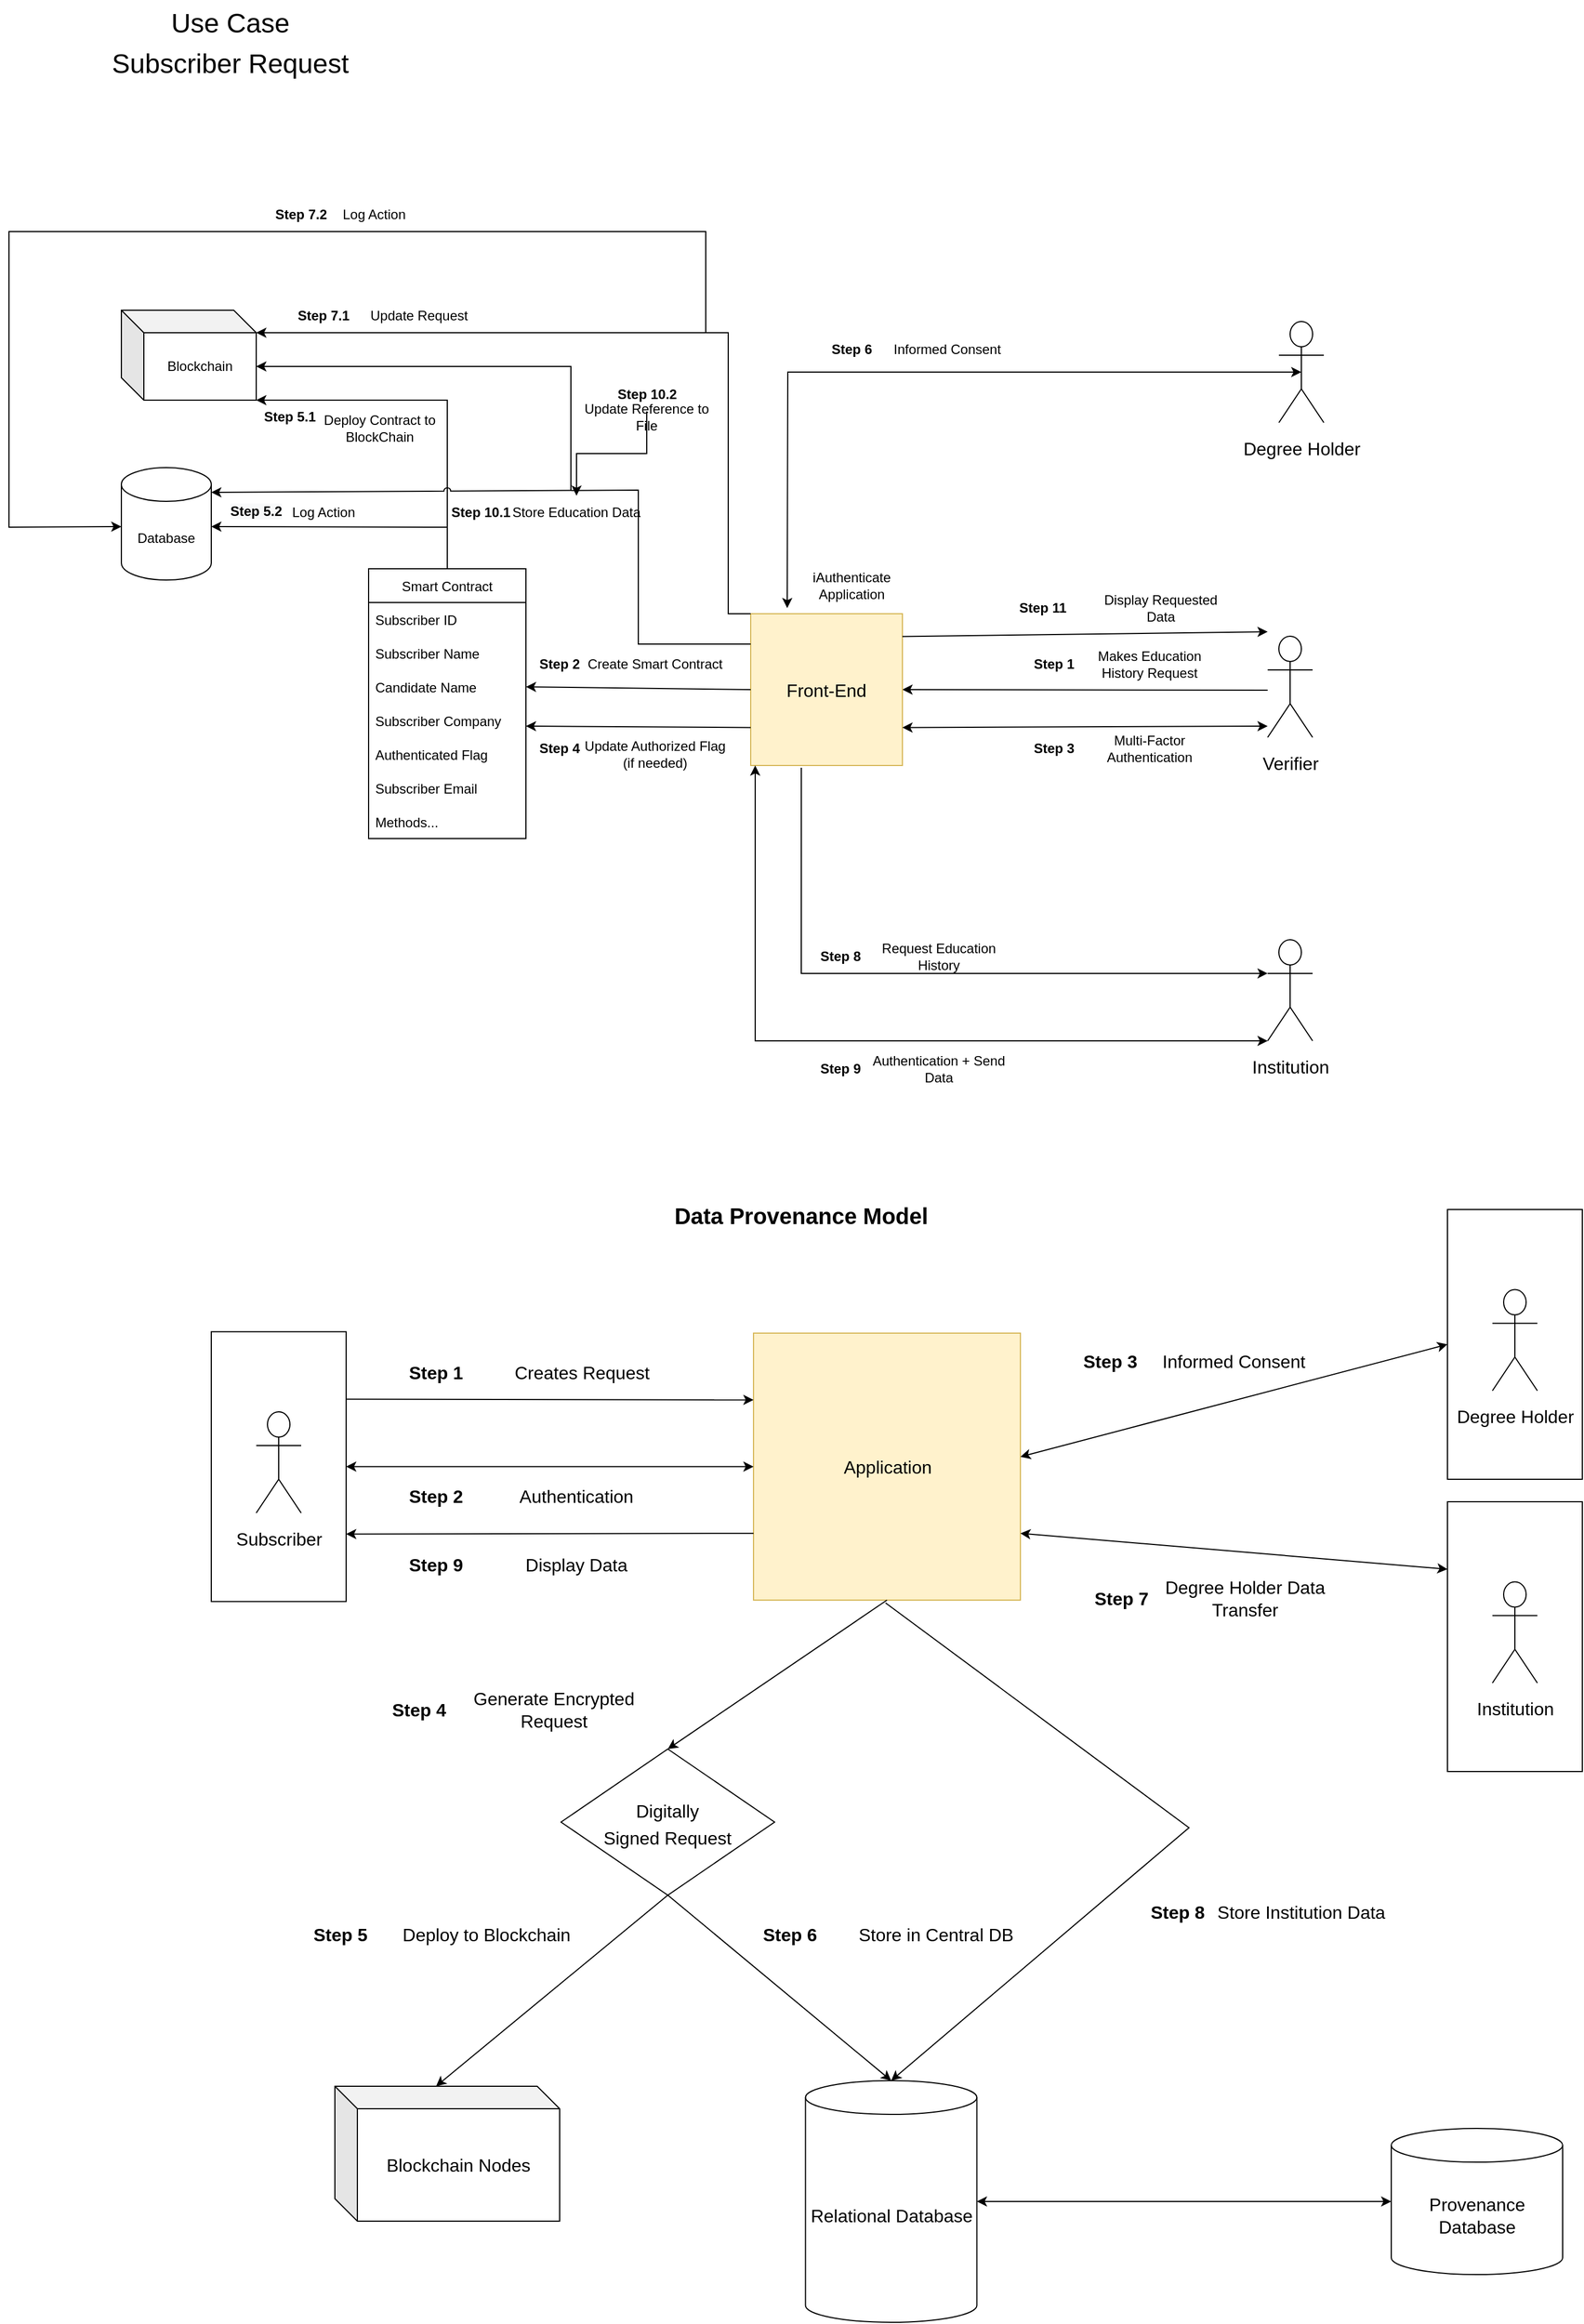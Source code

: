 <mxfile version="15.7.4" type="github">
  <diagram id="Ow-y5KdhZIAKM9fns4OR" name="Page-1">
    <mxGraphModel dx="3220" dy="2423" grid="1" gridSize="10" guides="1" tooltips="1" connect="1" arrows="1" fold="1" page="1" pageScale="1" pageWidth="850" pageHeight="1100" math="0" shadow="0">
      <root>
        <mxCell id="0" />
        <mxCell id="1" parent="0" />
        <mxCell id="UBKyX6ONuDjWLg3V_zT5-3" value="&lt;font style=&quot;font-size: 24px&quot;&gt;Use Case Subscriber Request&lt;/font&gt;" style="text;html=1;strokeColor=none;fillColor=none;align=center;verticalAlign=middle;whiteSpace=wrap;rounded=0;fontSize=30;fontColor=default;" parent="1" vertex="1">
          <mxGeometry x="-247.5" y="-410" width="227.5" height="40" as="geometry" />
        </mxCell>
        <mxCell id="UBKyX6ONuDjWLg3V_zT5-4" value="&lt;font style=&quot;font-size: 16px&quot;&gt;Verifier&lt;br&gt;&lt;br&gt;&lt;/font&gt;" style="shape=umlActor;verticalLabelPosition=bottom;verticalAlign=top;html=1;outlineConnect=0;fontSize=24;fillColor=default;strokeColor=default;fontColor=default;" parent="1" vertex="1">
          <mxGeometry x="790" y="140" width="40" height="90" as="geometry" />
        </mxCell>
        <mxCell id="UBKyX6ONuDjWLg3V_zT5-6" value="" style="endArrow=classic;html=1;rounded=0;fontSize=16;entryX=1;entryY=0.5;entryDx=0;entryDy=0;strokeColor=default;labelBackgroundColor=default;fontColor=default;" parent="1" target="UBKyX6ONuDjWLg3V_zT5-8" edge="1">
          <mxGeometry width="50" height="50" relative="1" as="geometry">
            <mxPoint x="790" y="188" as="sourcePoint" />
            <mxPoint x="570" y="180" as="targetPoint" />
          </mxGeometry>
        </mxCell>
        <mxCell id="UBKyX6ONuDjWLg3V_zT5-8" value="Front-End" style="whiteSpace=wrap;html=1;aspect=fixed;fontSize=16;fillColor=#fff2cc;strokeColor=#d6b656;fontColor=default;" parent="1" vertex="1">
          <mxGeometry x="330" y="120" width="135" height="135" as="geometry" />
        </mxCell>
        <mxCell id="UBKyX6ONuDjWLg3V_zT5-11" value="iAuthenticate Application" style="text;html=1;strokeColor=none;fillColor=none;align=center;verticalAlign=middle;whiteSpace=wrap;rounded=0;fontSize=12;fontColor=default;" parent="1" vertex="1">
          <mxGeometry x="370" y="80" width="100" height="30" as="geometry" />
        </mxCell>
        <mxCell id="UBKyX6ONuDjWLg3V_zT5-12" value="&lt;b&gt;Step 1&lt;/b&gt;" style="text;html=1;strokeColor=none;fillColor=none;align=center;verticalAlign=middle;whiteSpace=wrap;rounded=0;fontSize=12;fontColor=default;" parent="1" vertex="1">
          <mxGeometry x="570" y="150" width="60" height="30" as="geometry" />
        </mxCell>
        <mxCell id="UBKyX6ONuDjWLg3V_zT5-14" value="Makes Education History Request" style="text;html=1;strokeColor=none;fillColor=none;align=center;verticalAlign=middle;whiteSpace=wrap;rounded=0;fontSize=12;fontColor=default;" parent="1" vertex="1">
          <mxGeometry x="620" y="150" width="130" height="30" as="geometry" />
        </mxCell>
        <mxCell id="UBKyX6ONuDjWLg3V_zT5-17" value="" style="endArrow=classic;startArrow=classic;html=1;rounded=0;fontSize=12;exitX=1;exitY=0.75;exitDx=0;exitDy=0;strokeColor=default;labelBackgroundColor=default;fontColor=default;" parent="1" source="UBKyX6ONuDjWLg3V_zT5-8" edge="1">
          <mxGeometry width="50" height="50" relative="1" as="geometry">
            <mxPoint x="410" y="240" as="sourcePoint" />
            <mxPoint x="790" y="220" as="targetPoint" />
          </mxGeometry>
        </mxCell>
        <mxCell id="UBKyX6ONuDjWLg3V_zT5-21" value="&lt;b&gt;Step 3&lt;/b&gt;" style="text;html=1;strokeColor=none;fillColor=none;align=center;verticalAlign=middle;whiteSpace=wrap;rounded=0;fontSize=12;" parent="1" vertex="1">
          <mxGeometry x="570" y="225" width="60" height="30" as="geometry" />
        </mxCell>
        <mxCell id="UBKyX6ONuDjWLg3V_zT5-22" value="Multi-Factor Authentication" style="text;html=1;strokeColor=none;fillColor=none;align=center;verticalAlign=middle;whiteSpace=wrap;rounded=0;fontSize=12;" parent="1" vertex="1">
          <mxGeometry x="620" y="225" width="130" height="30" as="geometry" />
        </mxCell>
        <mxCell id="UBKyX6ONuDjWLg3V_zT5-32" value="Smart Contract" style="swimlane;fontStyle=0;childLayout=stackLayout;horizontal=1;startSize=30;horizontalStack=0;resizeParent=1;resizeParentMax=0;resizeLast=0;collapsible=1;marginBottom=0;fontSize=12;fontColor=default;" parent="1" vertex="1">
          <mxGeometry x="-10" y="80" width="140" height="240" as="geometry" />
        </mxCell>
        <mxCell id="UBKyX6ONuDjWLg3V_zT5-33" value="Subscriber ID" style="text;strokeColor=none;fillColor=none;align=left;verticalAlign=middle;spacingLeft=4;spacingRight=4;overflow=hidden;points=[[0,0.5],[1,0.5]];portConstraint=eastwest;rotatable=0;fontSize=12;" parent="UBKyX6ONuDjWLg3V_zT5-32" vertex="1">
          <mxGeometry y="30" width="140" height="30" as="geometry" />
        </mxCell>
        <mxCell id="UBKyX6ONuDjWLg3V_zT5-34" value="Subscriber Name" style="text;strokeColor=none;fillColor=none;align=left;verticalAlign=middle;spacingLeft=4;spacingRight=4;overflow=hidden;points=[[0,0.5],[1,0.5]];portConstraint=eastwest;rotatable=0;fontSize=12;" parent="UBKyX6ONuDjWLg3V_zT5-32" vertex="1">
          <mxGeometry y="60" width="140" height="30" as="geometry" />
        </mxCell>
        <mxCell id="UBKyX6ONuDjWLg3V_zT5-36" value="Candidate Name" style="text;strokeColor=none;fillColor=none;align=left;verticalAlign=middle;spacingLeft=4;spacingRight=4;overflow=hidden;points=[[0,0.5],[1,0.5]];portConstraint=eastwest;rotatable=0;fontSize=12;" parent="UBKyX6ONuDjWLg3V_zT5-32" vertex="1">
          <mxGeometry y="90" width="140" height="30" as="geometry" />
        </mxCell>
        <mxCell id="UBKyX6ONuDjWLg3V_zT5-37" value="Subscriber Company" style="text;strokeColor=none;fillColor=none;align=left;verticalAlign=middle;spacingLeft=4;spacingRight=4;overflow=hidden;points=[[0,0.5],[1,0.5]];portConstraint=eastwest;rotatable=0;fontSize=12;" parent="UBKyX6ONuDjWLg3V_zT5-32" vertex="1">
          <mxGeometry y="120" width="140" height="30" as="geometry" />
        </mxCell>
        <mxCell id="UBKyX6ONuDjWLg3V_zT5-47" value="Authenticated Flag" style="text;strokeColor=none;fillColor=none;align=left;verticalAlign=middle;spacingLeft=4;spacingRight=4;overflow=hidden;points=[[0,0.5],[1,0.5]];portConstraint=eastwest;rotatable=0;fontSize=12;" parent="UBKyX6ONuDjWLg3V_zT5-32" vertex="1">
          <mxGeometry y="150" width="140" height="30" as="geometry" />
        </mxCell>
        <mxCell id="7JF351gEs1DJqZIamxgW-1" value="Subscriber Email" style="text;strokeColor=none;fillColor=none;align=left;verticalAlign=middle;spacingLeft=4;spacingRight=4;overflow=hidden;points=[[0,0.5],[1,0.5]];portConstraint=eastwest;rotatable=0;fontSize=12;fontColor=default;" parent="UBKyX6ONuDjWLg3V_zT5-32" vertex="1">
          <mxGeometry y="180" width="140" height="30" as="geometry" />
        </mxCell>
        <mxCell id="UBKyX6ONuDjWLg3V_zT5-38" value="Methods..." style="text;strokeColor=none;fillColor=none;align=left;verticalAlign=middle;spacingLeft=4;spacingRight=4;overflow=hidden;points=[[0,0.5],[1,0.5]];portConstraint=eastwest;rotatable=0;fontSize=12;fontColor=default;" parent="UBKyX6ONuDjWLg3V_zT5-32" vertex="1">
          <mxGeometry y="210" width="140" height="30" as="geometry" />
        </mxCell>
        <mxCell id="UBKyX6ONuDjWLg3V_zT5-39" value="" style="endArrow=classic;html=1;rounded=0;fontSize=16;entryX=1;entryY=0.5;entryDx=0;entryDy=0;exitX=0;exitY=0.5;exitDx=0;exitDy=0;strokeColor=default;labelBackgroundColor=default;fontColor=default;" parent="1" source="UBKyX6ONuDjWLg3V_zT5-8" target="UBKyX6ONuDjWLg3V_zT5-36" edge="1">
          <mxGeometry width="50" height="50" relative="1" as="geometry">
            <mxPoint x="315" y="185" as="sourcePoint" />
            <mxPoint x="130" y="200" as="targetPoint" />
          </mxGeometry>
        </mxCell>
        <mxCell id="UBKyX6ONuDjWLg3V_zT5-40" value="&lt;b&gt;Step 2&lt;/b&gt;" style="text;html=1;strokeColor=none;fillColor=none;align=center;verticalAlign=middle;whiteSpace=wrap;rounded=0;fontSize=12;fontColor=default;" parent="1" vertex="1">
          <mxGeometry x="135" y="150" width="50" height="30" as="geometry" />
        </mxCell>
        <mxCell id="UBKyX6ONuDjWLg3V_zT5-41" value="Create Smart Contract" style="text;html=1;strokeColor=none;fillColor=none;align=center;verticalAlign=middle;whiteSpace=wrap;rounded=0;fontSize=12;fontColor=default;" parent="1" vertex="1">
          <mxGeometry x="180" y="150" width="130" height="30" as="geometry" />
        </mxCell>
        <mxCell id="UBKyX6ONuDjWLg3V_zT5-42" value="" style="endArrow=classic;html=1;rounded=0;fontSize=16;exitX=0;exitY=0.75;exitDx=0;exitDy=0;" parent="1" source="UBKyX6ONuDjWLg3V_zT5-8" edge="1">
          <mxGeometry width="50" height="50" relative="1" as="geometry">
            <mxPoint x="315" y="220" as="sourcePoint" />
            <mxPoint x="130" y="220" as="targetPoint" />
          </mxGeometry>
        </mxCell>
        <mxCell id="UBKyX6ONuDjWLg3V_zT5-45" value="&lt;b&gt;Step 4&lt;/b&gt;" style="text;html=1;strokeColor=none;fillColor=none;align=center;verticalAlign=middle;whiteSpace=wrap;rounded=0;fontSize=12;fontColor=default;" parent="1" vertex="1">
          <mxGeometry x="135" y="225" width="50" height="30" as="geometry" />
        </mxCell>
        <mxCell id="UBKyX6ONuDjWLg3V_zT5-46" value="Update Authorized Flag (if needed)" style="text;html=1;strokeColor=none;fillColor=none;align=center;verticalAlign=middle;whiteSpace=wrap;rounded=0;fontSize=12;fontColor=default;" parent="1" vertex="1">
          <mxGeometry x="180" y="230" width="130" height="30" as="geometry" />
        </mxCell>
        <mxCell id="UBKyX6ONuDjWLg3V_zT5-48" value="" style="endArrow=classic;html=1;rounded=0;fontSize=12;exitX=0.5;exitY=0;exitDx=0;exitDy=0;strokeColor=default;labelBackgroundColor=default;fontColor=default;entryX=1;entryY=1;entryDx=0;entryDy=0;entryPerimeter=0;" parent="1" source="UBKyX6ONuDjWLg3V_zT5-32" target="UBKyX6ONuDjWLg3V_zT5-50" edge="1">
          <mxGeometry width="50" height="50" relative="1" as="geometry">
            <mxPoint x="310" y="70" as="sourcePoint" />
            <mxPoint x="60" y="-70" as="targetPoint" />
            <Array as="points">
              <mxPoint x="60" y="-70" />
            </Array>
          </mxGeometry>
        </mxCell>
        <mxCell id="UBKyX6ONuDjWLg3V_zT5-50" value="Blockchain" style="shape=cube;whiteSpace=wrap;html=1;boundedLbl=1;backgroundOutline=1;darkOpacity=0.05;darkOpacity2=0.1;fontSize=12;fillColor=default;strokeColor=default;fontColor=default;" parent="1" vertex="1">
          <mxGeometry x="-230" y="-150" width="120" height="80" as="geometry" />
        </mxCell>
        <mxCell id="UBKyX6ONuDjWLg3V_zT5-51" value="&lt;b&gt;Step 5.1&lt;/b&gt;" style="text;html=1;strokeColor=none;fillColor=none;align=center;verticalAlign=middle;whiteSpace=wrap;rounded=0;fontSize=12;fontColor=default;" parent="1" vertex="1">
          <mxGeometry x="-110" y="-70" width="60" height="30" as="geometry" />
        </mxCell>
        <mxCell id="UBKyX6ONuDjWLg3V_zT5-52" value="Deploy Contract to BlockChain" style="text;html=1;strokeColor=none;fillColor=none;align=center;verticalAlign=middle;whiteSpace=wrap;rounded=0;fontSize=12;fontColor=default;" parent="1" vertex="1">
          <mxGeometry x="-65" y="-60" width="130" height="30" as="geometry" />
        </mxCell>
        <mxCell id="UBKyX6ONuDjWLg3V_zT5-53" value="" style="endArrow=classic;html=1;rounded=0;fontSize=12;entryX=1;entryY=0;entryDx=0;entryDy=52.5;entryPerimeter=0;strokeColor=default;labelBackgroundColor=default;fontColor=default;" parent="1" target="UBKyX6ONuDjWLg3V_zT5-54" edge="1">
          <mxGeometry width="50" height="50" relative="1" as="geometry">
            <mxPoint x="60" y="43" as="sourcePoint" />
            <mxPoint x="-130" y="40" as="targetPoint" />
          </mxGeometry>
        </mxCell>
        <mxCell id="UBKyX6ONuDjWLg3V_zT5-54" value="Database" style="shape=cylinder3;whiteSpace=wrap;html=1;boundedLbl=1;backgroundOutline=1;size=15;fontSize=12;fillColor=default;strokeColor=default;fontColor=default;" parent="1" vertex="1">
          <mxGeometry x="-230" y="-10" width="80" height="100" as="geometry" />
        </mxCell>
        <mxCell id="UBKyX6ONuDjWLg3V_zT5-57" value="Log Action" style="text;html=1;strokeColor=none;fillColor=none;align=center;verticalAlign=middle;whiteSpace=wrap;rounded=0;fontSize=12;fontColor=default;" parent="1" vertex="1">
          <mxGeometry x="-90" y="15" width="80" height="30" as="geometry" />
        </mxCell>
        <mxCell id="7JF351gEs1DJqZIamxgW-2" value="&lt;font style=&quot;font-size: 16px&quot;&gt;Degree Holder&lt;/font&gt;" style="shape=umlActor;verticalLabelPosition=bottom;verticalAlign=top;html=1;outlineConnect=0;fontSize=24;fillColor=default;strokeColor=default;fontColor=default;" parent="1" vertex="1">
          <mxGeometry x="800" y="-140" width="40" height="90" as="geometry" />
        </mxCell>
        <mxCell id="7JF351gEs1DJqZIamxgW-5" value="" style="endArrow=classic;startArrow=classic;html=1;rounded=0;labelBackgroundColor=default;fontColor=default;strokeColor=default;exitX=0.25;exitY=0;exitDx=0;exitDy=0;entryX=0.5;entryY=0.5;entryDx=0;entryDy=0;entryPerimeter=0;" parent="1" target="7JF351gEs1DJqZIamxgW-2" edge="1">
          <mxGeometry width="50" height="50" relative="1" as="geometry">
            <mxPoint x="362.5" y="115" as="sourcePoint" />
            <mxPoint x="410" y="-40" as="targetPoint" />
            <Array as="points">
              <mxPoint x="363" y="-95" />
            </Array>
          </mxGeometry>
        </mxCell>
        <mxCell id="7JF351gEs1DJqZIamxgW-6" value="&lt;b&gt;Step 6&lt;/b&gt;" style="text;html=1;strokeColor=none;fillColor=none;align=center;verticalAlign=middle;whiteSpace=wrap;rounded=0;fontSize=12;fontColor=default;" parent="1" vertex="1">
          <mxGeometry x="390" y="-130" width="60" height="30" as="geometry" />
        </mxCell>
        <mxCell id="7JF351gEs1DJqZIamxgW-7" value="Informed Consent" style="text;html=1;strokeColor=none;fillColor=none;align=center;verticalAlign=middle;whiteSpace=wrap;rounded=0;fontSize=12;fontColor=default;" parent="1" vertex="1">
          <mxGeometry x="440" y="-130" width="130" height="30" as="geometry" />
        </mxCell>
        <mxCell id="7JF351gEs1DJqZIamxgW-9" value="" style="endArrow=classic;html=1;rounded=0;labelBackgroundColor=default;fontColor=default;strokeColor=default;entryX=0;entryY=0;entryDx=120;entryDy=20;entryPerimeter=0;exitX=0;exitY=0;exitDx=0;exitDy=0;" parent="1" source="UBKyX6ONuDjWLg3V_zT5-8" target="UBKyX6ONuDjWLg3V_zT5-50" edge="1">
          <mxGeometry width="50" height="50" relative="1" as="geometry">
            <mxPoint x="310" y="140" as="sourcePoint" />
            <mxPoint x="150" y="-60" as="targetPoint" />
            <Array as="points">
              <mxPoint x="310" y="120" />
              <mxPoint x="310" y="-130" />
            </Array>
          </mxGeometry>
        </mxCell>
        <mxCell id="7JF351gEs1DJqZIamxgW-10" value="&lt;b&gt;Step 7.1&lt;/b&gt;" style="text;html=1;strokeColor=none;fillColor=none;align=center;verticalAlign=middle;whiteSpace=wrap;rounded=0;fontSize=12;fontColor=default;" parent="1" vertex="1">
          <mxGeometry x="-80" y="-160" width="60" height="30" as="geometry" />
        </mxCell>
        <mxCell id="7JF351gEs1DJqZIamxgW-11" value="Update Request" style="text;html=1;strokeColor=none;fillColor=none;align=center;verticalAlign=middle;whiteSpace=wrap;rounded=0;fontSize=12;fontColor=default;" parent="1" vertex="1">
          <mxGeometry x="-30" y="-160" width="130" height="30" as="geometry" />
        </mxCell>
        <mxCell id="7JF351gEs1DJqZIamxgW-14" value="" style="endArrow=classic;html=1;rounded=0;labelBackgroundColor=default;fontColor=default;strokeColor=default;entryX=0;entryY=0;entryDx=0;entryDy=52.5;entryPerimeter=0;jumpStyle=arc;" parent="1" target="UBKyX6ONuDjWLg3V_zT5-54" edge="1">
          <mxGeometry width="50" height="50" relative="1" as="geometry">
            <mxPoint x="290" y="-130" as="sourcePoint" />
            <mxPoint x="-280" y="40" as="targetPoint" />
            <Array as="points">
              <mxPoint x="290" y="-220" />
              <mxPoint x="-330" y="-220" />
              <mxPoint x="-330" y="43" />
            </Array>
          </mxGeometry>
        </mxCell>
        <mxCell id="7JF351gEs1DJqZIamxgW-15" value="Log Action" style="text;html=1;strokeColor=none;fillColor=none;align=center;verticalAlign=middle;whiteSpace=wrap;rounded=0;fontSize=12;fontColor=default;" parent="1" vertex="1">
          <mxGeometry x="-45" y="-250" width="80" height="30" as="geometry" />
        </mxCell>
        <mxCell id="7JF351gEs1DJqZIamxgW-16" value="&lt;font style=&quot;font-size: 16px&quot;&gt;Institution&lt;/font&gt;" style="shape=umlActor;verticalLabelPosition=bottom;verticalAlign=top;html=1;outlineConnect=0;fontSize=24;fillColor=default;strokeColor=default;fontColor=default;" parent="1" vertex="1">
          <mxGeometry x="790" y="410" width="40" height="90" as="geometry" />
        </mxCell>
        <mxCell id="7JF351gEs1DJqZIamxgW-18" value="&lt;b&gt;Step 8&lt;/b&gt;" style="text;html=1;strokeColor=none;fillColor=none;align=center;verticalAlign=middle;whiteSpace=wrap;rounded=0;fontSize=12;fontColor=default;" parent="1" vertex="1">
          <mxGeometry x="380" y="410" width="60" height="30" as="geometry" />
        </mxCell>
        <mxCell id="7JF351gEs1DJqZIamxgW-19" value="Request Education History" style="text;html=1;strokeColor=none;fillColor=none;align=center;verticalAlign=middle;whiteSpace=wrap;rounded=0;fontSize=12;fontColor=default;" parent="1" vertex="1">
          <mxGeometry x="430" y="410" width="135" height="30" as="geometry" />
        </mxCell>
        <mxCell id="7JF351gEs1DJqZIamxgW-20" value="" style="endArrow=classic;html=1;rounded=0;fontSize=16;strokeColor=default;labelBackgroundColor=default;fontColor=default;exitX=0.316;exitY=1.014;exitDx=0;exitDy=0;entryX=0;entryY=0.333;entryDx=0;entryDy=0;entryPerimeter=0;exitPerimeter=0;" parent="1" target="7JF351gEs1DJqZIamxgW-16" edge="1">
          <mxGeometry width="50" height="50" relative="1" as="geometry">
            <mxPoint x="375.04" y="256.96" as="sourcePoint" />
            <mxPoint x="363" y="470" as="targetPoint" />
            <Array as="points">
              <mxPoint x="375" y="440" />
              <mxPoint x="560" y="440" />
            </Array>
          </mxGeometry>
        </mxCell>
        <mxCell id="7JF351gEs1DJqZIamxgW-23" value="" style="endArrow=classic;startArrow=classic;html=1;rounded=0;labelBackgroundColor=default;fontColor=default;strokeColor=default;jumpStyle=arc;exitX=0;exitY=1;exitDx=0;exitDy=0;exitPerimeter=0;entryX=0.1;entryY=1;entryDx=0;entryDy=0;entryPerimeter=0;" parent="1" source="7JF351gEs1DJqZIamxgW-16" edge="1">
          <mxGeometry width="50" height="50" relative="1" as="geometry">
            <mxPoint x="440" y="290" as="sourcePoint" />
            <mxPoint x="334" y="255" as="targetPoint" />
            <Array as="points">
              <mxPoint x="334" y="500" />
            </Array>
          </mxGeometry>
        </mxCell>
        <mxCell id="7JF351gEs1DJqZIamxgW-24" value="&lt;b&gt;Step 9&lt;/b&gt;" style="text;html=1;strokeColor=none;fillColor=none;align=center;verticalAlign=middle;whiteSpace=wrap;rounded=0;fontSize=12;fontColor=default;" parent="1" vertex="1">
          <mxGeometry x="380" y="510" width="60" height="30" as="geometry" />
        </mxCell>
        <mxCell id="7JF351gEs1DJqZIamxgW-25" value="Authentication + Send Data" style="text;html=1;strokeColor=none;fillColor=none;align=center;verticalAlign=middle;whiteSpace=wrap;rounded=0;fontSize=12;fontColor=default;" parent="1" vertex="1">
          <mxGeometry x="430" y="510" width="135" height="30" as="geometry" />
        </mxCell>
        <mxCell id="7JF351gEs1DJqZIamxgW-26" value="" style="endArrow=classic;html=1;rounded=0;fontSize=16;entryX=1;entryY=0.22;entryDx=0;entryDy=0;strokeColor=default;labelBackgroundColor=default;fontColor=default;entryPerimeter=0;jumpStyle=arc;exitX=0;exitY=0.2;exitDx=0;exitDy=0;exitPerimeter=0;" parent="1" source="UBKyX6ONuDjWLg3V_zT5-8" target="UBKyX6ONuDjWLg3V_zT5-54" edge="1">
          <mxGeometry width="50" height="50" relative="1" as="geometry">
            <mxPoint x="315.95" y="140.06" as="sourcePoint" />
            <mxPoint x="135" y="140" as="targetPoint" />
            <Array as="points">
              <mxPoint x="230" y="147" />
              <mxPoint x="230" y="10" />
            </Array>
          </mxGeometry>
        </mxCell>
        <mxCell id="7JF351gEs1DJqZIamxgW-27" value="" style="endArrow=classic;html=1;rounded=0;fontSize=16;entryX=0;entryY=0;entryDx=120;entryDy=50;strokeColor=default;labelBackgroundColor=default;fontColor=default;entryPerimeter=0;jumpStyle=arc;" parent="1" target="UBKyX6ONuDjWLg3V_zT5-50" edge="1">
          <mxGeometry width="50" height="50" relative="1" as="geometry">
            <mxPoint x="170" y="10" as="sourcePoint" />
            <mxPoint x="-140" y="22" as="targetPoint" />
            <Array as="points">
              <mxPoint x="170" y="-100" />
              <mxPoint x="110" y="-100" />
              <mxPoint x="40" y="-100" />
            </Array>
          </mxGeometry>
        </mxCell>
        <mxCell id="7JF351gEs1DJqZIamxgW-28" value="&lt;b&gt;Step 10.1&lt;/b&gt;" style="text;html=1;strokeColor=none;fillColor=none;align=center;verticalAlign=middle;whiteSpace=wrap;rounded=0;fontSize=12;fontColor=default;" parent="1" vertex="1">
          <mxGeometry x="60" y="15" width="60" height="30" as="geometry" />
        </mxCell>
        <mxCell id="7JF351gEs1DJqZIamxgW-29" value="Store Education Data" style="text;html=1;strokeColor=none;fillColor=none;align=center;verticalAlign=middle;whiteSpace=wrap;rounded=0;fontSize=12;fontColor=default;" parent="1" vertex="1">
          <mxGeometry x="110" y="15" width="130" height="30" as="geometry" />
        </mxCell>
        <mxCell id="7JF351gEs1DJqZIamxgW-30" value="Update Reference to File" style="text;html=1;strokeColor=none;fillColor=none;align=center;verticalAlign=middle;whiteSpace=wrap;rounded=0;fontSize=12;fontColor=default;" parent="1" vertex="1">
          <mxGeometry x="170" y="-70" width="135" height="30" as="geometry" />
        </mxCell>
        <mxCell id="7JF351gEs1DJqZIamxgW-31" value="" style="endArrow=classic;html=1;rounded=0;fontSize=16;strokeColor=default;labelBackgroundColor=default;fontColor=default;exitX=1;exitY=0.15;exitDx=0;exitDy=0;exitPerimeter=0;" parent="1" source="UBKyX6ONuDjWLg3V_zT5-8" edge="1">
          <mxGeometry width="50" height="50" relative="1" as="geometry">
            <mxPoint x="800" y="195" as="sourcePoint" />
            <mxPoint x="790" y="136" as="targetPoint" />
            <Array as="points" />
          </mxGeometry>
        </mxCell>
        <mxCell id="7JF351gEs1DJqZIamxgW-32" value="&lt;b&gt;Step 11&lt;/b&gt;" style="text;html=1;strokeColor=none;fillColor=none;align=center;verticalAlign=middle;whiteSpace=wrap;rounded=0;fontSize=12;fontColor=default;" parent="1" vertex="1">
          <mxGeometry x="560" y="100" width="60" height="30" as="geometry" />
        </mxCell>
        <mxCell id="7JF351gEs1DJqZIamxgW-33" value="Display Requested Data" style="text;html=1;strokeColor=none;fillColor=none;align=center;verticalAlign=middle;whiteSpace=wrap;rounded=0;fontSize=12;fontColor=default;" parent="1" vertex="1">
          <mxGeometry x="630" y="100" width="130" height="30" as="geometry" />
        </mxCell>
        <mxCell id="7JF351gEs1DJqZIamxgW-34" value="&lt;b style=&quot;font-family: &amp;#34;helvetica&amp;#34; ; font-size: 12px ; font-style: normal ; letter-spacing: normal ; text-align: center ; text-indent: 0px ; text-transform: none ; word-spacing: 0px ; background-color: rgb(248 , 249 , 250)&quot;&gt;Step 5.2&lt;/b&gt;" style="text;whiteSpace=wrap;html=1;fontColor=default;" parent="1" vertex="1">
          <mxGeometry x="-135" y="15" width="70" height="30" as="geometry" />
        </mxCell>
        <mxCell id="7JF351gEs1DJqZIamxgW-35" value="&lt;b&gt;Step 7.2&lt;/b&gt;" style="text;html=1;strokeColor=none;fillColor=none;align=center;verticalAlign=middle;whiteSpace=wrap;rounded=0;fontSize=12;fontColor=default;" parent="1" vertex="1">
          <mxGeometry x="-100" y="-250" width="60" height="30" as="geometry" />
        </mxCell>
        <mxCell id="ZWmGmqf8aXWIYvhcU3YH-3" value="" style="edgeStyle=orthogonalEdgeStyle;rounded=0;orthogonalLoop=1;jettySize=auto;html=1;" parent="1" source="7JF351gEs1DJqZIamxgW-36" target="7JF351gEs1DJqZIamxgW-29" edge="1">
          <mxGeometry relative="1" as="geometry" />
        </mxCell>
        <mxCell id="7JF351gEs1DJqZIamxgW-36" value="&lt;b&gt;Step 10.2&lt;/b&gt;" style="text;html=1;strokeColor=none;fillColor=none;align=center;verticalAlign=middle;whiteSpace=wrap;rounded=0;fontSize=12;fontColor=default;" parent="1" vertex="1">
          <mxGeometry x="207.5" y="-90" width="60" height="30" as="geometry" />
        </mxCell>
        <mxCell id="74sRaX6eBH2Z3Rc0EZKz-2" value="Application" style="whiteSpace=wrap;html=1;aspect=fixed;fontSize=16;fillColor=#fff2cc;strokeColor=#d6b656;fontColor=default;" vertex="1" parent="1">
          <mxGeometry x="332.5" y="760" width="237.5" height="237.5" as="geometry" />
        </mxCell>
        <mxCell id="74sRaX6eBH2Z3Rc0EZKz-12" value="" style="rounded=0;whiteSpace=wrap;html=1;fontSize=16;" vertex="1" parent="1">
          <mxGeometry x="-150" y="758.75" width="120" height="240" as="geometry" />
        </mxCell>
        <mxCell id="74sRaX6eBH2Z3Rc0EZKz-1" value="&lt;font style=&quot;font-size: 16px&quot;&gt;Subscriber&lt;br&gt;&lt;/font&gt;" style="shape=umlActor;verticalLabelPosition=bottom;verticalAlign=top;html=1;outlineConnect=0;fontSize=24;fillColor=default;strokeColor=default;fontColor=default;" vertex="1" parent="1">
          <mxGeometry x="-110" y="830" width="40" height="90" as="geometry" />
        </mxCell>
        <mxCell id="74sRaX6eBH2Z3Rc0EZKz-8" value="" style="endArrow=classic;html=1;rounded=0;fontSize=16;entryX=0;entryY=0.25;entryDx=0;entryDy=0;strokeColor=default;labelBackgroundColor=default;fontColor=default;exitX=1;exitY=0.25;exitDx=0;exitDy=0;" edge="1" parent="1" source="74sRaX6eBH2Z3Rc0EZKz-12" target="74sRaX6eBH2Z3Rc0EZKz-2">
          <mxGeometry width="50" height="50" relative="1" as="geometry">
            <mxPoint x="4.547e-13" y="820" as="sourcePoint" />
            <mxPoint x="-30.0" y="790" as="targetPoint" />
          </mxGeometry>
        </mxCell>
        <mxCell id="74sRaX6eBH2Z3Rc0EZKz-9" value="&lt;b style=&quot;font-size: 16px;&quot;&gt;Step 1&lt;/b&gt;" style="text;html=1;strokeColor=none;fillColor=none;align=center;verticalAlign=middle;whiteSpace=wrap;rounded=0;fontSize=16;fontColor=default;" vertex="1" parent="1">
          <mxGeometry x="20" y="780" width="60" height="30" as="geometry" />
        </mxCell>
        <mxCell id="74sRaX6eBH2Z3Rc0EZKz-10" value="Creates Request" style="text;html=1;strokeColor=none;fillColor=none;align=center;verticalAlign=middle;whiteSpace=wrap;rounded=0;fontSize=16;fontColor=default;" vertex="1" parent="1">
          <mxGeometry x="100" y="780" width="160" height="30" as="geometry" />
        </mxCell>
        <mxCell id="74sRaX6eBH2Z3Rc0EZKz-11" value="" style="endArrow=classic;startArrow=classic;html=1;rounded=0;fontSize=12;exitX=1;exitY=0.5;exitDx=0;exitDy=0;strokeColor=default;labelBackgroundColor=default;fontColor=default;entryX=0;entryY=0.5;entryDx=0;entryDy=0;" edge="1" parent="1" source="74sRaX6eBH2Z3Rc0EZKz-12" target="74sRaX6eBH2Z3Rc0EZKz-2">
          <mxGeometry width="50" height="50" relative="1" as="geometry">
            <mxPoint x="4.547e-13" y="900" as="sourcePoint" />
            <mxPoint x="322.5" y="890" as="targetPoint" />
          </mxGeometry>
        </mxCell>
        <mxCell id="74sRaX6eBH2Z3Rc0EZKz-15" value="&lt;b style=&quot;font-size: 16px&quot;&gt;Step 2&lt;/b&gt;" style="text;html=1;strokeColor=none;fillColor=none;align=center;verticalAlign=middle;whiteSpace=wrap;rounded=0;fontSize=16;" vertex="1" parent="1">
          <mxGeometry x="20" y="890" width="60" height="30" as="geometry" />
        </mxCell>
        <mxCell id="74sRaX6eBH2Z3Rc0EZKz-16" value="Authentication" style="text;html=1;strokeColor=none;fillColor=none;align=center;verticalAlign=middle;whiteSpace=wrap;rounded=0;fontSize=16;" vertex="1" parent="1">
          <mxGeometry x="110" y="890" width="130" height="30" as="geometry" />
        </mxCell>
        <mxCell id="74sRaX6eBH2Z3Rc0EZKz-36" value="" style="rounded=0;whiteSpace=wrap;html=1;fontSize=16;" vertex="1" parent="1">
          <mxGeometry x="950" y="650" width="120" height="240" as="geometry" />
        </mxCell>
        <mxCell id="74sRaX6eBH2Z3Rc0EZKz-37" value="&lt;font style=&quot;font-size: 16px&quot;&gt;Degree Holder&lt;br&gt;&lt;/font&gt;" style="shape=umlActor;verticalLabelPosition=bottom;verticalAlign=top;html=1;outlineConnect=0;fontSize=24;fillColor=default;strokeColor=default;fontColor=default;" vertex="1" parent="1">
          <mxGeometry x="990" y="721.25" width="40" height="90" as="geometry" />
        </mxCell>
        <mxCell id="74sRaX6eBH2Z3Rc0EZKz-38" value="" style="endArrow=classic;startArrow=classic;html=1;rounded=0;fontSize=12;exitX=1;exitY=0.5;exitDx=0;exitDy=0;strokeColor=default;labelBackgroundColor=default;fontColor=default;entryX=0;entryY=0.5;entryDx=0;entryDy=0;" edge="1" parent="1" target="74sRaX6eBH2Z3Rc0EZKz-36">
          <mxGeometry width="50" height="50" relative="1" as="geometry">
            <mxPoint x="570.0" y="870" as="sourcePoint" />
            <mxPoint x="932.5" y="870" as="targetPoint" />
          </mxGeometry>
        </mxCell>
        <mxCell id="74sRaX6eBH2Z3Rc0EZKz-40" value="Informed Consent" style="text;html=1;strokeColor=none;fillColor=none;align=center;verticalAlign=middle;whiteSpace=wrap;rounded=0;fontSize=16;" vertex="1" parent="1">
          <mxGeometry x="680" y="770" width="160" height="30" as="geometry" />
        </mxCell>
        <mxCell id="74sRaX6eBH2Z3Rc0EZKz-41" value="" style="endArrow=classic;html=1;rounded=0;fontSize=16;exitX=0.5;exitY=1;exitDx=0;exitDy=0;entryX=0.5;entryY=0;entryDx=0;entryDy=0;" edge="1" parent="1" source="74sRaX6eBH2Z3Rc0EZKz-2" target="74sRaX6eBH2Z3Rc0EZKz-44">
          <mxGeometry width="50" height="50" relative="1" as="geometry">
            <mxPoint x="530" y="1000" as="sourcePoint" />
            <mxPoint x="392" y="1190" as="targetPoint" />
          </mxGeometry>
        </mxCell>
        <mxCell id="74sRaX6eBH2Z3Rc0EZKz-42" value="&lt;font style=&quot;font-size: 20px&quot;&gt;&lt;b&gt;Data Provenance Model&lt;/b&gt;&lt;/font&gt;" style="text;html=1;strokeColor=none;fillColor=none;align=center;verticalAlign=middle;whiteSpace=wrap;rounded=0;fontSize=16;" vertex="1" parent="1">
          <mxGeometry x="250" y="640" width="250" height="30" as="geometry" />
        </mxCell>
        <mxCell id="74sRaX6eBH2Z3Rc0EZKz-44" value="&lt;font style=&quot;font-size: 16px&quot;&gt;Digitally &lt;br&gt;Signed Request&lt;/font&gt;" style="rhombus;whiteSpace=wrap;html=1;fontSize=20;" vertex="1" parent="1">
          <mxGeometry x="161.25" y="1130" width="190" height="130" as="geometry" />
        </mxCell>
        <mxCell id="74sRaX6eBH2Z3Rc0EZKz-45" value="&lt;b style=&quot;font-size: 16px&quot;&gt;Step 4&lt;/b&gt;" style="text;html=1;strokeColor=none;fillColor=none;align=center;verticalAlign=middle;whiteSpace=wrap;rounded=0;fontSize=16;" vertex="1" parent="1">
          <mxGeometry x="5" y="1080" width="60" height="30" as="geometry" />
        </mxCell>
        <mxCell id="74sRaX6eBH2Z3Rc0EZKz-46" value="Generate Encrypted Request" style="text;html=1;strokeColor=none;fillColor=none;align=center;verticalAlign=middle;whiteSpace=wrap;rounded=0;fontSize=16;" vertex="1" parent="1">
          <mxGeometry x="55" y="1080" width="200" height="30" as="geometry" />
        </mxCell>
        <mxCell id="74sRaX6eBH2Z3Rc0EZKz-47" value="&lt;font style=&quot;font-size: 16px&quot;&gt;Blockchain Nodes&lt;/font&gt;" style="shape=cube;whiteSpace=wrap;html=1;boundedLbl=1;backgroundOutline=1;darkOpacity=0.05;darkOpacity2=0.1;fontSize=12;fillColor=default;strokeColor=default;fontColor=default;" vertex="1" parent="1">
          <mxGeometry x="-40" y="1430" width="200" height="120" as="geometry" />
        </mxCell>
        <mxCell id="74sRaX6eBH2Z3Rc0EZKz-48" value="" style="endArrow=classic;html=1;rounded=0;fontSize=16;exitX=0.5;exitY=1;exitDx=0;exitDy=0;entryX=0;entryY=0;entryDx=90;entryDy=0;entryPerimeter=0;" edge="1" parent="1" source="74sRaX6eBH2Z3Rc0EZKz-44" target="74sRaX6eBH2Z3Rc0EZKz-47">
          <mxGeometry width="50" height="50" relative="1" as="geometry">
            <mxPoint x="306.25" y="1300.0" as="sourcePoint" />
            <mxPoint x="255.0" y="1170" as="targetPoint" />
          </mxGeometry>
        </mxCell>
        <mxCell id="74sRaX6eBH2Z3Rc0EZKz-49" value="&lt;b style=&quot;font-size: 16px&quot;&gt;Step 5&lt;/b&gt;" style="text;html=1;strokeColor=none;fillColor=none;align=center;verticalAlign=middle;whiteSpace=wrap;rounded=0;fontSize=16;" vertex="1" parent="1">
          <mxGeometry x="-65" y="1280" width="60" height="30" as="geometry" />
        </mxCell>
        <mxCell id="74sRaX6eBH2Z3Rc0EZKz-50" value="Deploy to Blockchain" style="text;html=1;strokeColor=none;fillColor=none;align=center;verticalAlign=middle;whiteSpace=wrap;rounded=0;fontSize=16;" vertex="1" parent="1">
          <mxGeometry x="-5" y="1280" width="200" height="30" as="geometry" />
        </mxCell>
        <mxCell id="74sRaX6eBH2Z3Rc0EZKz-51" value="&lt;span style=&quot;font-size: 16px&quot;&gt;Relational Database&lt;/span&gt;" style="shape=cylinder3;whiteSpace=wrap;html=1;boundedLbl=1;backgroundOutline=1;size=15;fontSize=12;fillColor=default;strokeColor=default;fontColor=default;" vertex="1" parent="1">
          <mxGeometry x="378.75" y="1425" width="152.5" height="215" as="geometry" />
        </mxCell>
        <mxCell id="74sRaX6eBH2Z3Rc0EZKz-52" value="" style="endArrow=classic;html=1;rounded=0;fontSize=16;exitX=0.5;exitY=1;exitDx=0;exitDy=0;entryX=0.5;entryY=0;entryDx=0;entryDy=0;entryPerimeter=0;" edge="1" parent="1" source="74sRaX6eBH2Z3Rc0EZKz-44" target="74sRaX6eBH2Z3Rc0EZKz-51">
          <mxGeometry width="50" height="50" relative="1" as="geometry">
            <mxPoint x="306.25" y="1300.0" as="sourcePoint" />
            <mxPoint x="60.0" y="1440" as="targetPoint" />
          </mxGeometry>
        </mxCell>
        <mxCell id="74sRaX6eBH2Z3Rc0EZKz-53" value="&lt;b style=&quot;font-size: 16px&quot;&gt;Step 6&lt;/b&gt;" style="text;html=1;strokeColor=none;fillColor=none;align=center;verticalAlign=middle;whiteSpace=wrap;rounded=0;fontSize=16;" vertex="1" parent="1">
          <mxGeometry x="335" y="1280" width="60" height="30" as="geometry" />
        </mxCell>
        <mxCell id="74sRaX6eBH2Z3Rc0EZKz-54" value="Store in Central DB" style="text;html=1;strokeColor=none;fillColor=none;align=center;verticalAlign=middle;whiteSpace=wrap;rounded=0;fontSize=16;" vertex="1" parent="1">
          <mxGeometry x="395" y="1280" width="200" height="30" as="geometry" />
        </mxCell>
        <mxCell id="74sRaX6eBH2Z3Rc0EZKz-55" value="" style="rounded=0;whiteSpace=wrap;html=1;fontSize=16;" vertex="1" parent="1">
          <mxGeometry x="950" y="910" width="120" height="240" as="geometry" />
        </mxCell>
        <mxCell id="74sRaX6eBH2Z3Rc0EZKz-56" value="&lt;font style=&quot;font-size: 16px&quot;&gt;Institution&lt;br&gt;&lt;/font&gt;" style="shape=umlActor;verticalLabelPosition=bottom;verticalAlign=top;html=1;outlineConnect=0;fontSize=24;fillColor=default;strokeColor=default;fontColor=default;" vertex="1" parent="1">
          <mxGeometry x="990" y="981.25" width="40" height="90" as="geometry" />
        </mxCell>
        <mxCell id="74sRaX6eBH2Z3Rc0EZKz-58" value="" style="endArrow=classic;startArrow=classic;html=1;rounded=0;fontSize=12;exitX=1;exitY=0.75;exitDx=0;exitDy=0;strokeColor=default;labelBackgroundColor=default;fontColor=default;entryX=0;entryY=0.25;entryDx=0;entryDy=0;" edge="1" parent="1" source="74sRaX6eBH2Z3Rc0EZKz-2" target="74sRaX6eBH2Z3Rc0EZKz-55">
          <mxGeometry width="50" height="50" relative="1" as="geometry">
            <mxPoint x="580" y="880" as="sourcePoint" />
            <mxPoint x="960" y="780" as="targetPoint" />
          </mxGeometry>
        </mxCell>
        <mxCell id="74sRaX6eBH2Z3Rc0EZKz-61" value="&lt;b style=&quot;font-size: 16px&quot;&gt;Step 7&lt;/b&gt;" style="text;html=1;strokeColor=none;fillColor=none;align=center;verticalAlign=middle;whiteSpace=wrap;rounded=0;fontSize=16;" vertex="1" parent="1">
          <mxGeometry x="630" y="981.25" width="60" height="30" as="geometry" />
        </mxCell>
        <mxCell id="74sRaX6eBH2Z3Rc0EZKz-62" value="Degree Holder Data Transfer" style="text;html=1;strokeColor=none;fillColor=none;align=center;verticalAlign=middle;whiteSpace=wrap;rounded=0;fontSize=16;" vertex="1" parent="1">
          <mxGeometry x="690" y="981.25" width="160" height="30" as="geometry" />
        </mxCell>
        <mxCell id="74sRaX6eBH2Z3Rc0EZKz-63" value="&lt;b style=&quot;font-size: 16px&quot;&gt;Step 3&lt;/b&gt;" style="text;html=1;strokeColor=none;fillColor=none;align=center;verticalAlign=middle;whiteSpace=wrap;rounded=0;fontSize=16;" vertex="1" parent="1">
          <mxGeometry x="620" y="770" width="60" height="30" as="geometry" />
        </mxCell>
        <mxCell id="74sRaX6eBH2Z3Rc0EZKz-64" value="" style="endArrow=classic;html=1;rounded=0;fontSize=16;entryX=0.5;entryY=0;entryDx=0;entryDy=0;entryPerimeter=0;" edge="1" parent="1" target="74sRaX6eBH2Z3Rc0EZKz-51">
          <mxGeometry width="50" height="50" relative="1" as="geometry">
            <mxPoint x="450" y="1000" as="sourcePoint" />
            <mxPoint x="920" y="1360" as="targetPoint" />
            <Array as="points">
              <mxPoint x="720" y="1200" />
            </Array>
          </mxGeometry>
        </mxCell>
        <mxCell id="74sRaX6eBH2Z3Rc0EZKz-65" value="&lt;b style=&quot;font-size: 16px&quot;&gt;Step 8&lt;/b&gt;" style="text;html=1;strokeColor=none;fillColor=none;align=center;verticalAlign=middle;whiteSpace=wrap;rounded=0;fontSize=16;" vertex="1" parent="1">
          <mxGeometry x="680" y="1260" width="60" height="30" as="geometry" />
        </mxCell>
        <mxCell id="74sRaX6eBH2Z3Rc0EZKz-66" value="Store Institution Data" style="text;html=1;strokeColor=none;fillColor=none;align=center;verticalAlign=middle;whiteSpace=wrap;rounded=0;fontSize=16;" vertex="1" parent="1">
          <mxGeometry x="740" y="1260" width="160" height="30" as="geometry" />
        </mxCell>
        <mxCell id="74sRaX6eBH2Z3Rc0EZKz-67" value="" style="endArrow=classic;html=1;rounded=0;fontSize=16;entryX=1;entryY=0.75;entryDx=0;entryDy=0;strokeColor=default;labelBackgroundColor=default;fontColor=default;exitX=0;exitY=0.75;exitDx=0;exitDy=0;" edge="1" parent="1" source="74sRaX6eBH2Z3Rc0EZKz-2" target="74sRaX6eBH2Z3Rc0EZKz-12">
          <mxGeometry width="50" height="50" relative="1" as="geometry">
            <mxPoint x="-20" y="828.75" as="sourcePoint" />
            <mxPoint x="342.5" y="829.375" as="targetPoint" />
          </mxGeometry>
        </mxCell>
        <mxCell id="74sRaX6eBH2Z3Rc0EZKz-68" value="&lt;b style=&quot;font-size: 16px&quot;&gt;Step 9&lt;/b&gt;" style="text;html=1;strokeColor=none;fillColor=none;align=center;verticalAlign=middle;whiteSpace=wrap;rounded=0;fontSize=16;" vertex="1" parent="1">
          <mxGeometry x="20" y="951.25" width="60" height="30" as="geometry" />
        </mxCell>
        <mxCell id="74sRaX6eBH2Z3Rc0EZKz-69" value="Display Data" style="text;html=1;strokeColor=none;fillColor=none;align=center;verticalAlign=middle;whiteSpace=wrap;rounded=0;fontSize=16;" vertex="1" parent="1">
          <mxGeometry x="110" y="951.25" width="130" height="30" as="geometry" />
        </mxCell>
        <mxCell id="74sRaX6eBH2Z3Rc0EZKz-70" value="&lt;span style=&quot;font-size: 16px&quot;&gt;Provenance Database&lt;/span&gt;" style="shape=cylinder3;whiteSpace=wrap;html=1;boundedLbl=1;backgroundOutline=1;size=15;fontSize=12;fillColor=default;strokeColor=default;fontColor=default;" vertex="1" parent="1">
          <mxGeometry x="900" y="1467.5" width="152.5" height="130" as="geometry" />
        </mxCell>
        <mxCell id="74sRaX6eBH2Z3Rc0EZKz-73" value="" style="endArrow=classic;startArrow=classic;html=1;rounded=0;fontSize=16;exitX=1;exitY=0.5;exitDx=0;exitDy=0;exitPerimeter=0;entryX=0;entryY=0.5;entryDx=0;entryDy=0;entryPerimeter=0;" edge="1" parent="1" source="74sRaX6eBH2Z3Rc0EZKz-51" target="74sRaX6eBH2Z3Rc0EZKz-70">
          <mxGeometry width="50" height="50" relative="1" as="geometry">
            <mxPoint x="910" y="1130" as="sourcePoint" />
            <mxPoint x="960" y="1080" as="targetPoint" />
          </mxGeometry>
        </mxCell>
      </root>
    </mxGraphModel>
  </diagram>
</mxfile>
